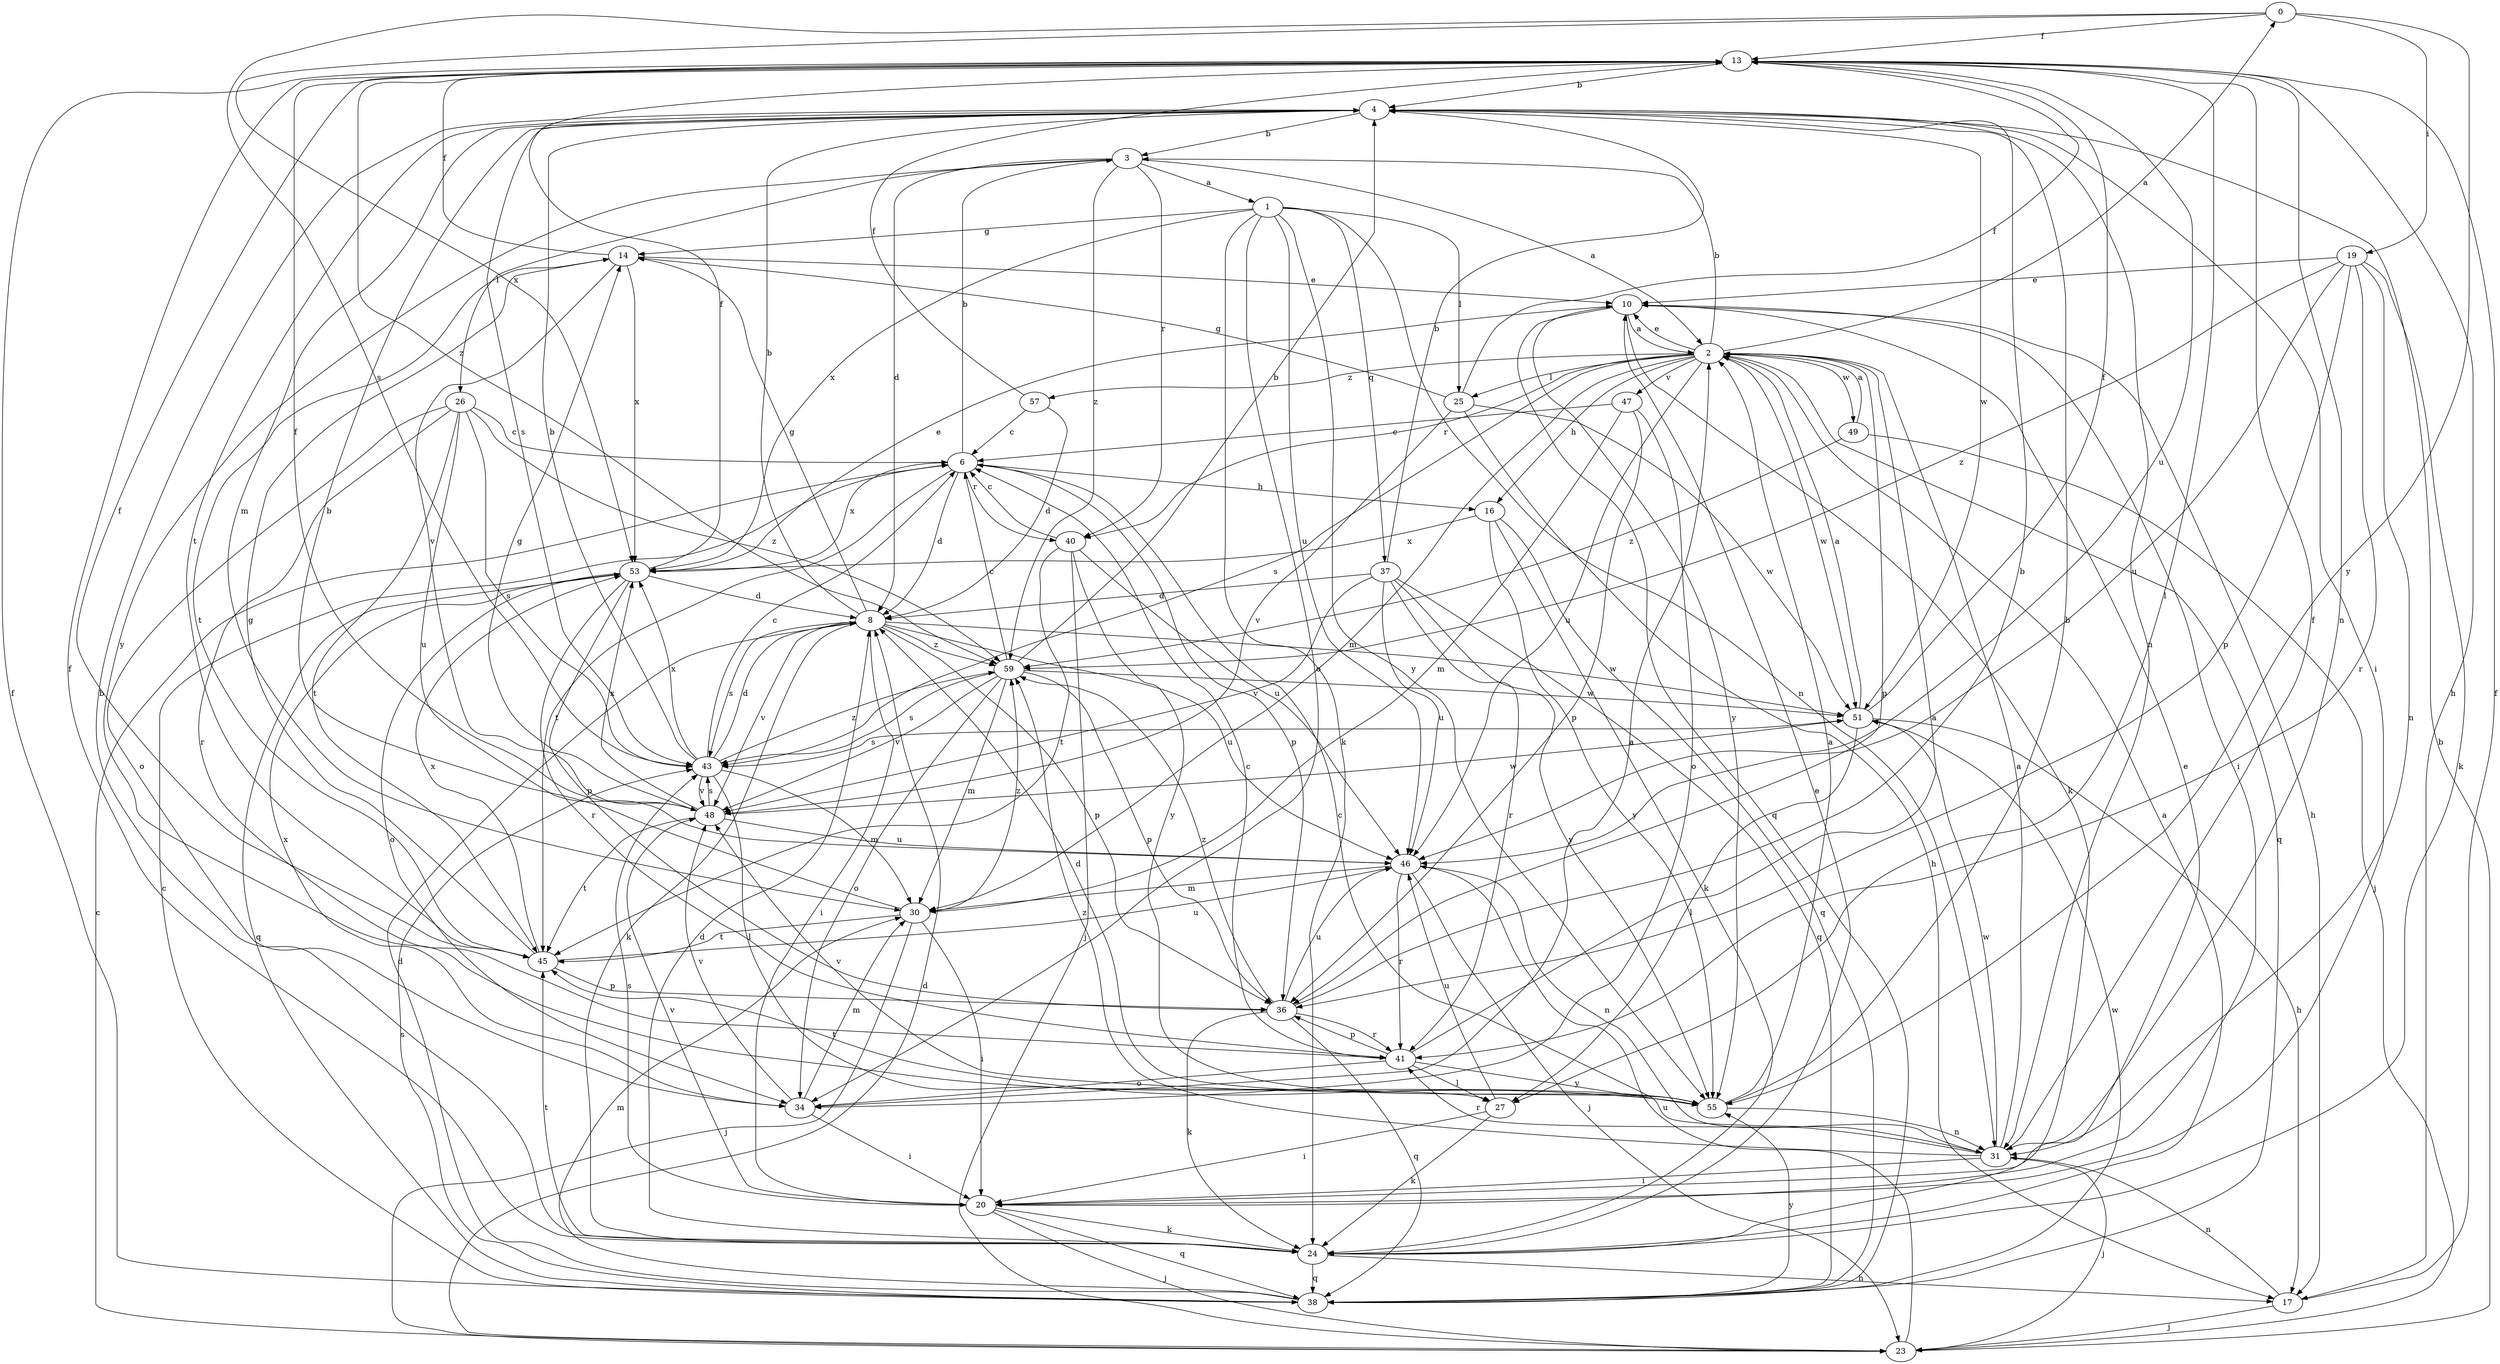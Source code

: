 strict digraph  {
0;
1;
2;
3;
4;
6;
8;
10;
13;
14;
16;
17;
19;
20;
23;
24;
25;
26;
27;
30;
31;
34;
36;
37;
38;
40;
41;
43;
45;
46;
47;
48;
49;
51;
53;
55;
57;
59;
0 -> 13  [label=f];
0 -> 19  [label=i];
0 -> 43  [label=s];
0 -> 53  [label=x];
0 -> 55  [label=y];
1 -> 14  [label=g];
1 -> 24  [label=k];
1 -> 25  [label=l];
1 -> 31  [label=n];
1 -> 34  [label=o];
1 -> 37  [label=q];
1 -> 46  [label=u];
1 -> 53  [label=x];
1 -> 55  [label=y];
2 -> 0  [label=a];
2 -> 3  [label=b];
2 -> 10  [label=e];
2 -> 16  [label=h];
2 -> 25  [label=l];
2 -> 30  [label=m];
2 -> 36  [label=p];
2 -> 38  [label=q];
2 -> 40  [label=r];
2 -> 43  [label=s];
2 -> 46  [label=u];
2 -> 47  [label=v];
2 -> 49  [label=w];
2 -> 51  [label=w];
2 -> 57  [label=z];
3 -> 1  [label=a];
3 -> 2  [label=a];
3 -> 8  [label=d];
3 -> 26  [label=l];
3 -> 40  [label=r];
3 -> 55  [label=y];
3 -> 59  [label=z];
4 -> 3  [label=b];
4 -> 20  [label=i];
4 -> 30  [label=m];
4 -> 31  [label=n];
4 -> 43  [label=s];
4 -> 45  [label=t];
4 -> 51  [label=w];
6 -> 3  [label=b];
6 -> 8  [label=d];
6 -> 16  [label=h];
6 -> 36  [label=p];
6 -> 40  [label=r];
6 -> 45  [label=t];
6 -> 53  [label=x];
8 -> 4  [label=b];
8 -> 14  [label=g];
8 -> 20  [label=i];
8 -> 24  [label=k];
8 -> 36  [label=p];
8 -> 43  [label=s];
8 -> 46  [label=u];
8 -> 48  [label=v];
8 -> 51  [label=w];
8 -> 59  [label=z];
10 -> 2  [label=a];
10 -> 17  [label=h];
10 -> 20  [label=i];
10 -> 24  [label=k];
10 -> 38  [label=q];
10 -> 55  [label=y];
13 -> 4  [label=b];
13 -> 17  [label=h];
13 -> 27  [label=l];
13 -> 31  [label=n];
13 -> 46  [label=u];
13 -> 59  [label=z];
14 -> 10  [label=e];
14 -> 13  [label=f];
14 -> 45  [label=t];
14 -> 48  [label=v];
14 -> 53  [label=x];
16 -> 24  [label=k];
16 -> 38  [label=q];
16 -> 53  [label=x];
16 -> 55  [label=y];
17 -> 13  [label=f];
17 -> 23  [label=j];
17 -> 31  [label=n];
19 -> 10  [label=e];
19 -> 24  [label=k];
19 -> 31  [label=n];
19 -> 36  [label=p];
19 -> 41  [label=r];
19 -> 46  [label=u];
19 -> 59  [label=z];
20 -> 10  [label=e];
20 -> 23  [label=j];
20 -> 24  [label=k];
20 -> 38  [label=q];
20 -> 43  [label=s];
20 -> 48  [label=v];
23 -> 4  [label=b];
23 -> 6  [label=c];
23 -> 8  [label=d];
23 -> 46  [label=u];
24 -> 2  [label=a];
24 -> 4  [label=b];
24 -> 8  [label=d];
24 -> 10  [label=e];
24 -> 13  [label=f];
24 -> 17  [label=h];
24 -> 38  [label=q];
24 -> 45  [label=t];
25 -> 13  [label=f];
25 -> 14  [label=g];
25 -> 17  [label=h];
25 -> 48  [label=v];
25 -> 51  [label=w];
26 -> 6  [label=c];
26 -> 34  [label=o];
26 -> 41  [label=r];
26 -> 43  [label=s];
26 -> 45  [label=t];
26 -> 46  [label=u];
26 -> 59  [label=z];
27 -> 20  [label=i];
27 -> 24  [label=k];
27 -> 46  [label=u];
30 -> 4  [label=b];
30 -> 20  [label=i];
30 -> 23  [label=j];
30 -> 45  [label=t];
30 -> 59  [label=z];
31 -> 2  [label=a];
31 -> 6  [label=c];
31 -> 13  [label=f];
31 -> 20  [label=i];
31 -> 23  [label=j];
31 -> 41  [label=r];
31 -> 51  [label=w];
31 -> 59  [label=z];
34 -> 2  [label=a];
34 -> 20  [label=i];
34 -> 30  [label=m];
34 -> 48  [label=v];
34 -> 53  [label=x];
36 -> 4  [label=b];
36 -> 24  [label=k];
36 -> 38  [label=q];
36 -> 41  [label=r];
36 -> 46  [label=u];
36 -> 59  [label=z];
37 -> 4  [label=b];
37 -> 8  [label=d];
37 -> 38  [label=q];
37 -> 41  [label=r];
37 -> 46  [label=u];
37 -> 48  [label=v];
37 -> 55  [label=y];
38 -> 6  [label=c];
38 -> 8  [label=d];
38 -> 13  [label=f];
38 -> 30  [label=m];
38 -> 43  [label=s];
38 -> 51  [label=w];
38 -> 55  [label=y];
40 -> 6  [label=c];
40 -> 23  [label=j];
40 -> 45  [label=t];
40 -> 46  [label=u];
40 -> 55  [label=y];
41 -> 2  [label=a];
41 -> 6  [label=c];
41 -> 27  [label=l];
41 -> 34  [label=o];
41 -> 36  [label=p];
41 -> 55  [label=y];
43 -> 4  [label=b];
43 -> 6  [label=c];
43 -> 8  [label=d];
43 -> 27  [label=l];
43 -> 30  [label=m];
43 -> 48  [label=v];
43 -> 53  [label=x];
43 -> 59  [label=z];
45 -> 13  [label=f];
45 -> 14  [label=g];
45 -> 36  [label=p];
45 -> 46  [label=u];
45 -> 53  [label=x];
46 -> 23  [label=j];
46 -> 30  [label=m];
46 -> 31  [label=n];
46 -> 41  [label=r];
47 -> 6  [label=c];
47 -> 30  [label=m];
47 -> 34  [label=o];
47 -> 36  [label=p];
48 -> 13  [label=f];
48 -> 14  [label=g];
48 -> 43  [label=s];
48 -> 45  [label=t];
48 -> 46  [label=u];
48 -> 51  [label=w];
48 -> 53  [label=x];
49 -> 2  [label=a];
49 -> 23  [label=j];
49 -> 59  [label=z];
51 -> 2  [label=a];
51 -> 13  [label=f];
51 -> 17  [label=h];
51 -> 27  [label=l];
51 -> 43  [label=s];
53 -> 8  [label=d];
53 -> 10  [label=e];
53 -> 13  [label=f];
53 -> 34  [label=o];
53 -> 36  [label=p];
53 -> 38  [label=q];
53 -> 41  [label=r];
55 -> 2  [label=a];
55 -> 4  [label=b];
55 -> 8  [label=d];
55 -> 31  [label=n];
55 -> 45  [label=t];
55 -> 48  [label=v];
57 -> 6  [label=c];
57 -> 8  [label=d];
57 -> 13  [label=f];
59 -> 4  [label=b];
59 -> 6  [label=c];
59 -> 30  [label=m];
59 -> 34  [label=o];
59 -> 36  [label=p];
59 -> 43  [label=s];
59 -> 48  [label=v];
59 -> 51  [label=w];
}
